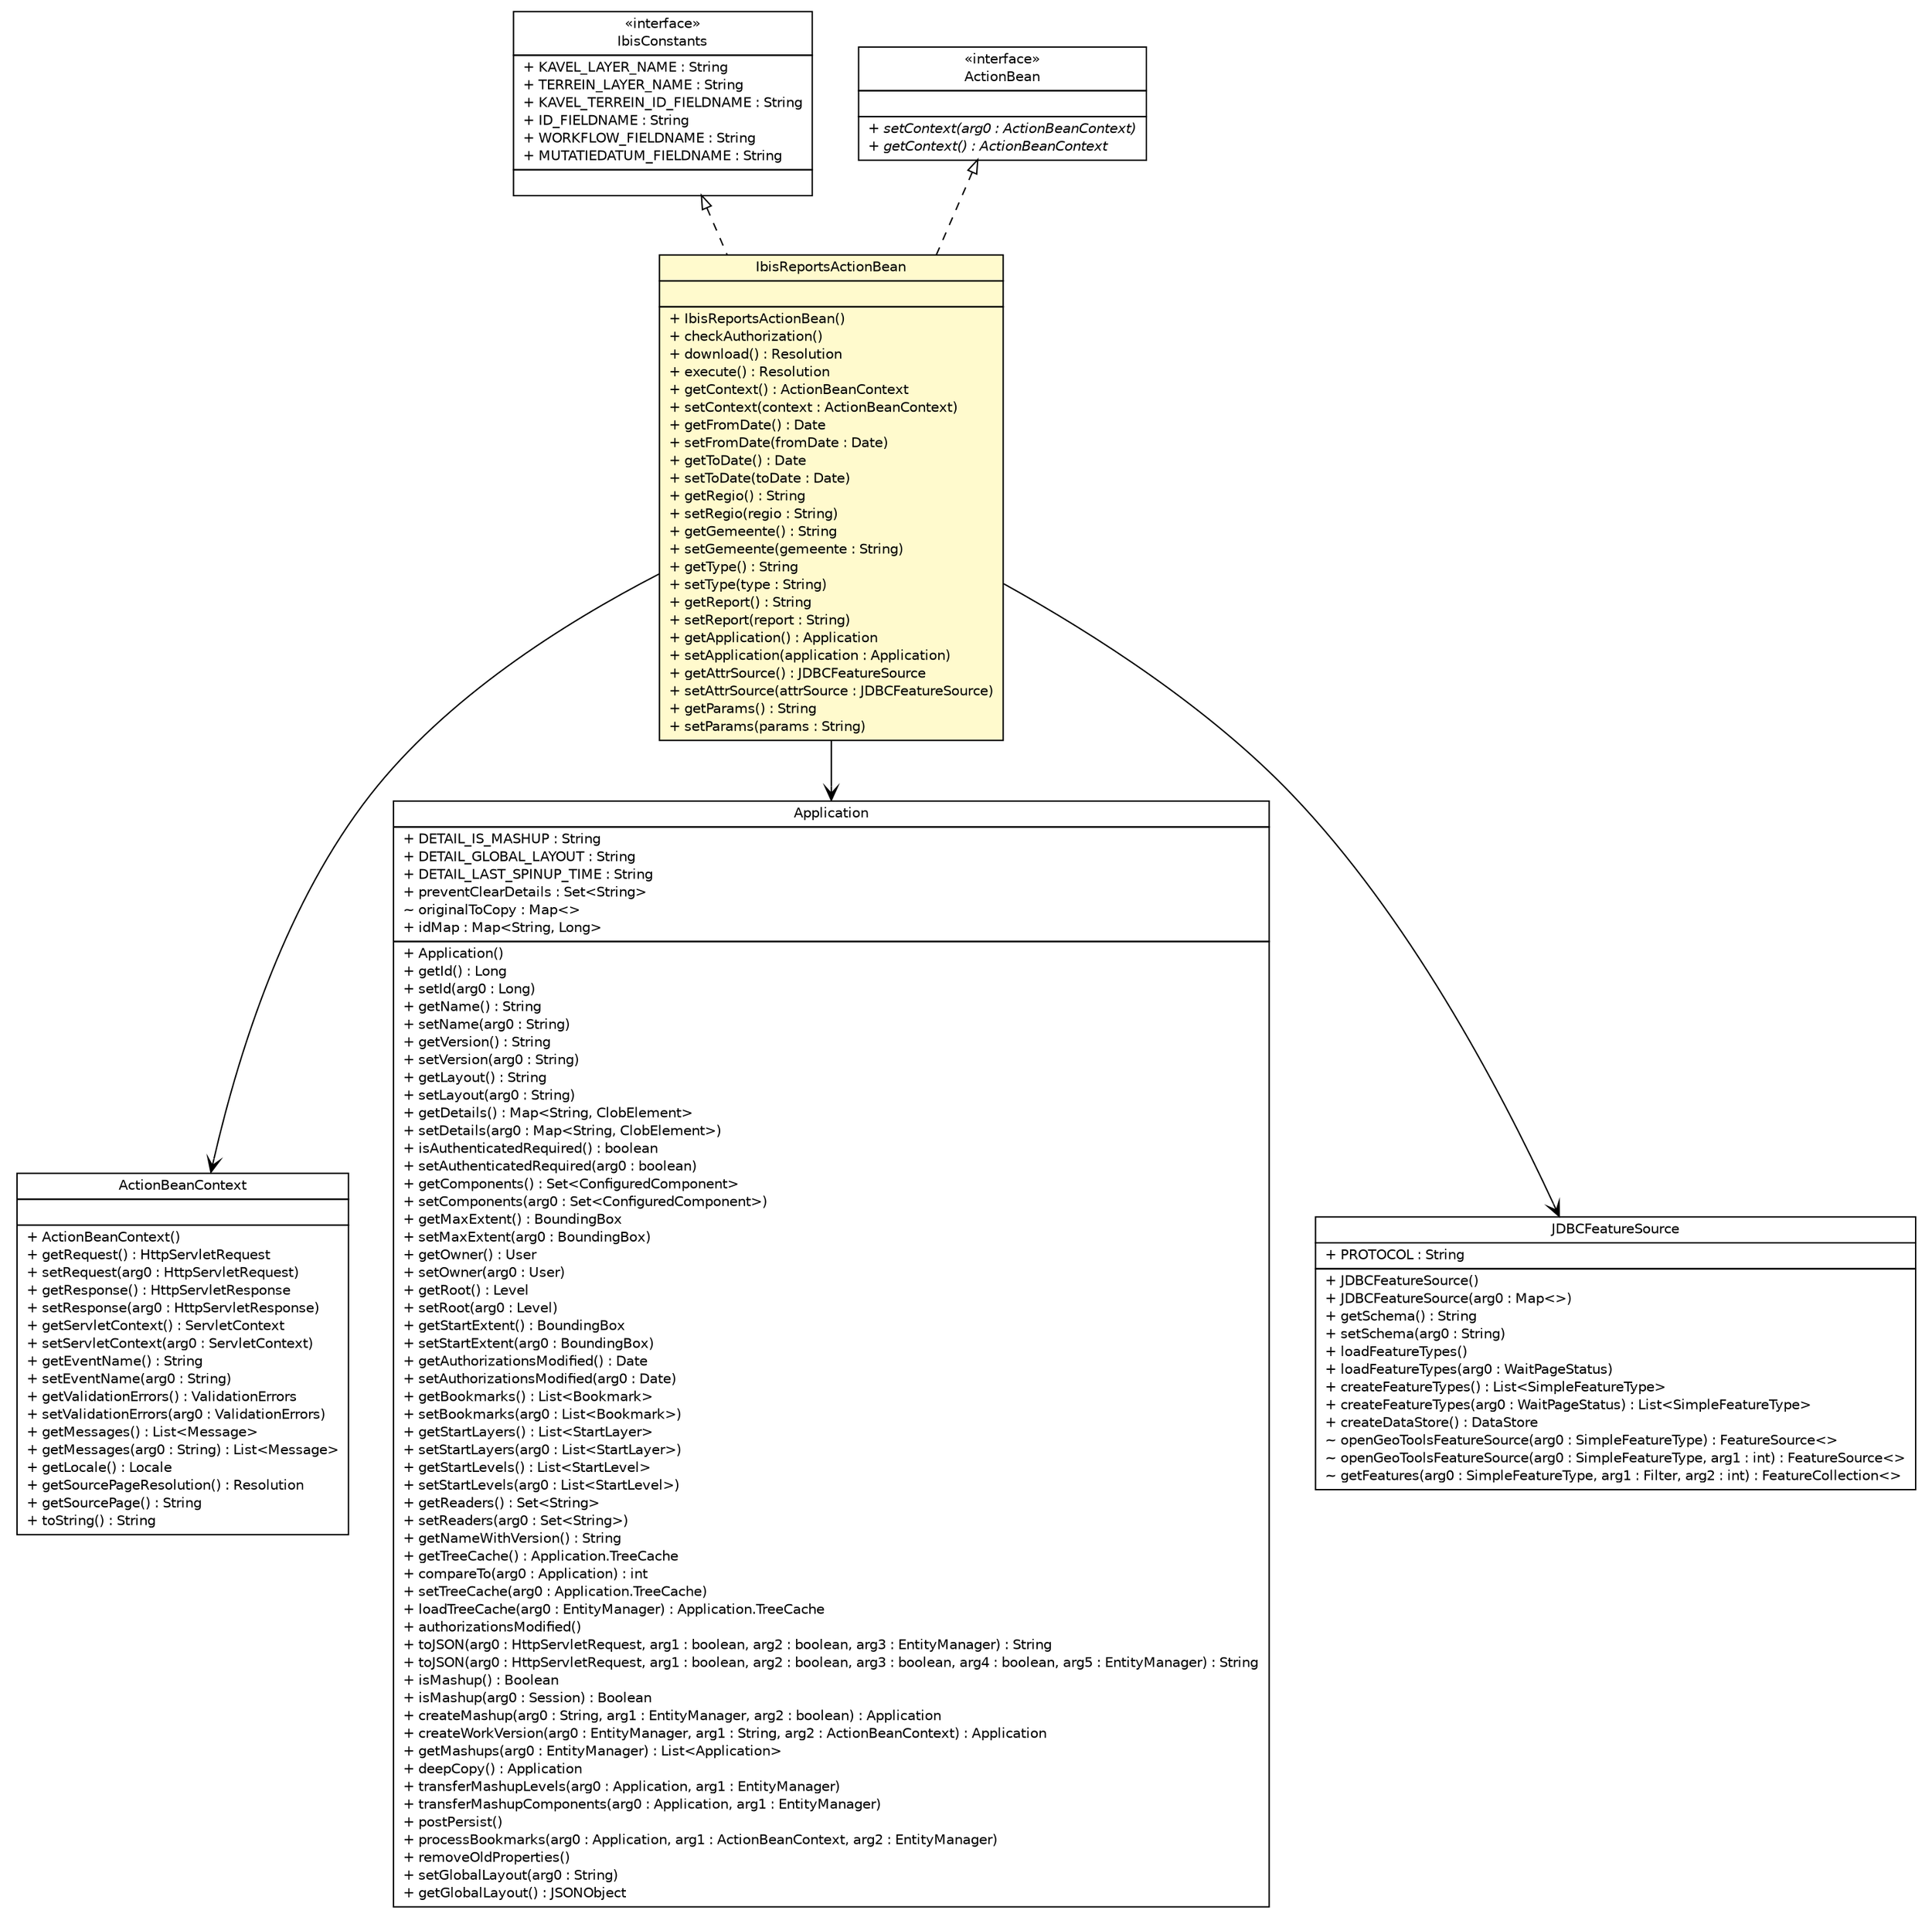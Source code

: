 #!/usr/local/bin/dot
#
# Class diagram 
# Generated by UMLGraph version R5_6-24-gf6e263 (http://www.umlgraph.org/)
#

digraph G {
	edge [fontname="Helvetica",fontsize=10,labelfontname="Helvetica",labelfontsize=10];
	node [fontname="Helvetica",fontsize=10,shape=plaintext];
	nodesep=0.25;
	ranksep=0.5;
	// nl.b3p.viewer.stripes.IbisReportsActionBean
	c253 [label=<<table title="nl.b3p.viewer.stripes.IbisReportsActionBean" border="0" cellborder="1" cellspacing="0" cellpadding="2" port="p" bgcolor="lemonChiffon" href="./IbisReportsActionBean.html">
		<tr><td><table border="0" cellspacing="0" cellpadding="1">
<tr><td align="center" balign="center"> IbisReportsActionBean </td></tr>
		</table></td></tr>
		<tr><td><table border="0" cellspacing="0" cellpadding="1">
<tr><td align="left" balign="left">  </td></tr>
		</table></td></tr>
		<tr><td><table border="0" cellspacing="0" cellpadding="1">
<tr><td align="left" balign="left"> + IbisReportsActionBean() </td></tr>
<tr><td align="left" balign="left"> + checkAuthorization() </td></tr>
<tr><td align="left" balign="left"> + download() : Resolution </td></tr>
<tr><td align="left" balign="left"> + execute() : Resolution </td></tr>
<tr><td align="left" balign="left"> + getContext() : ActionBeanContext </td></tr>
<tr><td align="left" balign="left"> + setContext(context : ActionBeanContext) </td></tr>
<tr><td align="left" balign="left"> + getFromDate() : Date </td></tr>
<tr><td align="left" balign="left"> + setFromDate(fromDate : Date) </td></tr>
<tr><td align="left" balign="left"> + getToDate() : Date </td></tr>
<tr><td align="left" balign="left"> + setToDate(toDate : Date) </td></tr>
<tr><td align="left" balign="left"> + getRegio() : String </td></tr>
<tr><td align="left" balign="left"> + setRegio(regio : String) </td></tr>
<tr><td align="left" balign="left"> + getGemeente() : String </td></tr>
<tr><td align="left" balign="left"> + setGemeente(gemeente : String) </td></tr>
<tr><td align="left" balign="left"> + getType() : String </td></tr>
<tr><td align="left" balign="left"> + setType(type : String) </td></tr>
<tr><td align="left" balign="left"> + getReport() : String </td></tr>
<tr><td align="left" balign="left"> + setReport(report : String) </td></tr>
<tr><td align="left" balign="left"> + getApplication() : Application </td></tr>
<tr><td align="left" balign="left"> + setApplication(application : Application) </td></tr>
<tr><td align="left" balign="left"> + getAttrSource() : JDBCFeatureSource </td></tr>
<tr><td align="left" balign="left"> + setAttrSource(attrSource : JDBCFeatureSource) </td></tr>
<tr><td align="left" balign="left"> + getParams() : String </td></tr>
<tr><td align="left" balign="left"> + setParams(params : String) </td></tr>
		</table></td></tr>
		</table>>, URL="./IbisReportsActionBean.html", fontname="Helvetica", fontcolor="black", fontsize=10.0];
	// nl.b3p.viewer.ibis.util.IbisConstants
	c258 [label=<<table title="nl.b3p.viewer.ibis.util.IbisConstants" border="0" cellborder="1" cellspacing="0" cellpadding="2" port="p" href="../ibis/util/IbisConstants.html">
		<tr><td><table border="0" cellspacing="0" cellpadding="1">
<tr><td align="center" balign="center"> &#171;interface&#187; </td></tr>
<tr><td align="center" balign="center"> IbisConstants </td></tr>
		</table></td></tr>
		<tr><td><table border="0" cellspacing="0" cellpadding="1">
<tr><td align="left" balign="left"> + KAVEL_LAYER_NAME : String </td></tr>
<tr><td align="left" balign="left"> + TERREIN_LAYER_NAME : String </td></tr>
<tr><td align="left" balign="left"> + KAVEL_TERREIN_ID_FIELDNAME : String </td></tr>
<tr><td align="left" balign="left"> + ID_FIELDNAME : String </td></tr>
<tr><td align="left" balign="left"> + WORKFLOW_FIELDNAME : String </td></tr>
<tr><td align="left" balign="left"> + MUTATIEDATUM_FIELDNAME : String </td></tr>
		</table></td></tr>
		<tr><td><table border="0" cellspacing="0" cellpadding="1">
<tr><td align="left" balign="left">  </td></tr>
		</table></td></tr>
		</table>>, URL="../ibis/util/IbisConstants.html", fontname="Helvetica", fontcolor="black", fontsize=10.0];
	//nl.b3p.viewer.stripes.IbisReportsActionBean implements net.sourceforge.stripes.action.ActionBean
	c260:p -> c253:p [dir=back,arrowtail=empty,style=dashed];
	//nl.b3p.viewer.stripes.IbisReportsActionBean implements nl.b3p.viewer.ibis.util.IbisConstants
	c258:p -> c253:p [dir=back,arrowtail=empty,style=dashed];
	// nl.b3p.viewer.stripes.IbisReportsActionBean NAVASSOC net.sourceforge.stripes.action.ActionBeanContext
	c253:p -> c261:p [taillabel="", label="", headlabel="", fontname="Helvetica", fontcolor="black", fontsize=10.0, color="black", arrowhead=open];
	// nl.b3p.viewer.stripes.IbisReportsActionBean NAVASSOC nl.b3p.viewer.config.app.Application
	c253:p -> c262:p [taillabel="", label="", headlabel="", fontname="Helvetica", fontcolor="black", fontsize=10.0, color="black", arrowhead=open];
	// nl.b3p.viewer.stripes.IbisReportsActionBean NAVASSOC nl.b3p.viewer.config.services.JDBCFeatureSource
	c253:p -> c263:p [taillabel="", label="", headlabel="", fontname="Helvetica", fontcolor="black", fontsize=10.0, color="black", arrowhead=open];
	// net.sourceforge.stripes.action.ActionBeanContext
	c261 [label=<<table title="net.sourceforge.stripes.action.ActionBeanContext" border="0" cellborder="1" cellspacing="0" cellpadding="2" port="p">
		<tr><td><table border="0" cellspacing="0" cellpadding="1">
<tr><td align="center" balign="center"> ActionBeanContext </td></tr>
		</table></td></tr>
		<tr><td><table border="0" cellspacing="0" cellpadding="1">
<tr><td align="left" balign="left">  </td></tr>
		</table></td></tr>
		<tr><td><table border="0" cellspacing="0" cellpadding="1">
<tr><td align="left" balign="left"> + ActionBeanContext() </td></tr>
<tr><td align="left" balign="left"> + getRequest() : HttpServletRequest </td></tr>
<tr><td align="left" balign="left"> + setRequest(arg0 : HttpServletRequest) </td></tr>
<tr><td align="left" balign="left"> + getResponse() : HttpServletResponse </td></tr>
<tr><td align="left" balign="left"> + setResponse(arg0 : HttpServletResponse) </td></tr>
<tr><td align="left" balign="left"> + getServletContext() : ServletContext </td></tr>
<tr><td align="left" balign="left"> + setServletContext(arg0 : ServletContext) </td></tr>
<tr><td align="left" balign="left"> + getEventName() : String </td></tr>
<tr><td align="left" balign="left"> + setEventName(arg0 : String) </td></tr>
<tr><td align="left" balign="left"> + getValidationErrors() : ValidationErrors </td></tr>
<tr><td align="left" balign="left"> + setValidationErrors(arg0 : ValidationErrors) </td></tr>
<tr><td align="left" balign="left"> + getMessages() : List&lt;Message&gt; </td></tr>
<tr><td align="left" balign="left"> + getMessages(arg0 : String) : List&lt;Message&gt; </td></tr>
<tr><td align="left" balign="left"> + getLocale() : Locale </td></tr>
<tr><td align="left" balign="left"> + getSourcePageResolution() : Resolution </td></tr>
<tr><td align="left" balign="left"> + getSourcePage() : String </td></tr>
<tr><td align="left" balign="left"> + toString() : String </td></tr>
		</table></td></tr>
		</table>>, URL="null", fontname="Helvetica", fontcolor="black", fontsize=10.0];
	// net.sourceforge.stripes.action.ActionBean
	c260 [label=<<table title="net.sourceforge.stripes.action.ActionBean" border="0" cellborder="1" cellspacing="0" cellpadding="2" port="p">
		<tr><td><table border="0" cellspacing="0" cellpadding="1">
<tr><td align="center" balign="center"> &#171;interface&#187; </td></tr>
<tr><td align="center" balign="center"> ActionBean </td></tr>
		</table></td></tr>
		<tr><td><table border="0" cellspacing="0" cellpadding="1">
<tr><td align="left" balign="left">  </td></tr>
		</table></td></tr>
		<tr><td><table border="0" cellspacing="0" cellpadding="1">
<tr><td align="left" balign="left"><font face="Helvetica-Oblique" point-size="10.0"> + setContext(arg0 : ActionBeanContext) </font></td></tr>
<tr><td align="left" balign="left"><font face="Helvetica-Oblique" point-size="10.0"> + getContext() : ActionBeanContext </font></td></tr>
		</table></td></tr>
		</table>>, URL="null", fontname="Helvetica", fontcolor="black", fontsize=10.0];
	// nl.b3p.viewer.config.services.JDBCFeatureSource
	c263 [label=<<table title="nl.b3p.viewer.config.services.JDBCFeatureSource" border="0" cellborder="1" cellspacing="0" cellpadding="2" port="p">
		<tr><td><table border="0" cellspacing="0" cellpadding="1">
<tr><td align="center" balign="center"> JDBCFeatureSource </td></tr>
		</table></td></tr>
		<tr><td><table border="0" cellspacing="0" cellpadding="1">
<tr><td align="left" balign="left"> + PROTOCOL : String </td></tr>
		</table></td></tr>
		<tr><td><table border="0" cellspacing="0" cellpadding="1">
<tr><td align="left" balign="left"> + JDBCFeatureSource() </td></tr>
<tr><td align="left" balign="left"> + JDBCFeatureSource(arg0 : Map&lt;&gt;) </td></tr>
<tr><td align="left" balign="left"> + getSchema() : String </td></tr>
<tr><td align="left" balign="left"> + setSchema(arg0 : String) </td></tr>
<tr><td align="left" balign="left"> + loadFeatureTypes() </td></tr>
<tr><td align="left" balign="left"> + loadFeatureTypes(arg0 : WaitPageStatus) </td></tr>
<tr><td align="left" balign="left"> + createFeatureTypes() : List&lt;SimpleFeatureType&gt; </td></tr>
<tr><td align="left" balign="left"> + createFeatureTypes(arg0 : WaitPageStatus) : List&lt;SimpleFeatureType&gt; </td></tr>
<tr><td align="left" balign="left"> + createDataStore() : DataStore </td></tr>
<tr><td align="left" balign="left"> ~ openGeoToolsFeatureSource(arg0 : SimpleFeatureType) : FeatureSource&lt;&gt; </td></tr>
<tr><td align="left" balign="left"> ~ openGeoToolsFeatureSource(arg0 : SimpleFeatureType, arg1 : int) : FeatureSource&lt;&gt; </td></tr>
<tr><td align="left" balign="left"> ~ getFeatures(arg0 : SimpleFeatureType, arg1 : Filter, arg2 : int) : FeatureCollection&lt;&gt; </td></tr>
		</table></td></tr>
		</table>>, URL="null", fontname="Helvetica", fontcolor="black", fontsize=10.0];
	// nl.b3p.viewer.config.app.Application
	c262 [label=<<table title="nl.b3p.viewer.config.app.Application" border="0" cellborder="1" cellspacing="0" cellpadding="2" port="p">
		<tr><td><table border="0" cellspacing="0" cellpadding="1">
<tr><td align="center" balign="center"> Application </td></tr>
		</table></td></tr>
		<tr><td><table border="0" cellspacing="0" cellpadding="1">
<tr><td align="left" balign="left"> + DETAIL_IS_MASHUP : String </td></tr>
<tr><td align="left" balign="left"> + DETAIL_GLOBAL_LAYOUT : String </td></tr>
<tr><td align="left" balign="left"> + DETAIL_LAST_SPINUP_TIME : String </td></tr>
<tr><td align="left" balign="left"> + preventClearDetails : Set&lt;String&gt; </td></tr>
<tr><td align="left" balign="left"> ~ originalToCopy : Map&lt;&gt; </td></tr>
<tr><td align="left" balign="left"> + idMap : Map&lt;String, Long&gt; </td></tr>
		</table></td></tr>
		<tr><td><table border="0" cellspacing="0" cellpadding="1">
<tr><td align="left" balign="left"> + Application() </td></tr>
<tr><td align="left" balign="left"> + getId() : Long </td></tr>
<tr><td align="left" balign="left"> + setId(arg0 : Long) </td></tr>
<tr><td align="left" balign="left"> + getName() : String </td></tr>
<tr><td align="left" balign="left"> + setName(arg0 : String) </td></tr>
<tr><td align="left" balign="left"> + getVersion() : String </td></tr>
<tr><td align="left" balign="left"> + setVersion(arg0 : String) </td></tr>
<tr><td align="left" balign="left"> + getLayout() : String </td></tr>
<tr><td align="left" balign="left"> + setLayout(arg0 : String) </td></tr>
<tr><td align="left" balign="left"> + getDetails() : Map&lt;String, ClobElement&gt; </td></tr>
<tr><td align="left" balign="left"> + setDetails(arg0 : Map&lt;String, ClobElement&gt;) </td></tr>
<tr><td align="left" balign="left"> + isAuthenticatedRequired() : boolean </td></tr>
<tr><td align="left" balign="left"> + setAuthenticatedRequired(arg0 : boolean) </td></tr>
<tr><td align="left" balign="left"> + getComponents() : Set&lt;ConfiguredComponent&gt; </td></tr>
<tr><td align="left" balign="left"> + setComponents(arg0 : Set&lt;ConfiguredComponent&gt;) </td></tr>
<tr><td align="left" balign="left"> + getMaxExtent() : BoundingBox </td></tr>
<tr><td align="left" balign="left"> + setMaxExtent(arg0 : BoundingBox) </td></tr>
<tr><td align="left" balign="left"> + getOwner() : User </td></tr>
<tr><td align="left" balign="left"> + setOwner(arg0 : User) </td></tr>
<tr><td align="left" balign="left"> + getRoot() : Level </td></tr>
<tr><td align="left" balign="left"> + setRoot(arg0 : Level) </td></tr>
<tr><td align="left" balign="left"> + getStartExtent() : BoundingBox </td></tr>
<tr><td align="left" balign="left"> + setStartExtent(arg0 : BoundingBox) </td></tr>
<tr><td align="left" balign="left"> + getAuthorizationsModified() : Date </td></tr>
<tr><td align="left" balign="left"> + setAuthorizationsModified(arg0 : Date) </td></tr>
<tr><td align="left" balign="left"> + getBookmarks() : List&lt;Bookmark&gt; </td></tr>
<tr><td align="left" balign="left"> + setBookmarks(arg0 : List&lt;Bookmark&gt;) </td></tr>
<tr><td align="left" balign="left"> + getStartLayers() : List&lt;StartLayer&gt; </td></tr>
<tr><td align="left" balign="left"> + setStartLayers(arg0 : List&lt;StartLayer&gt;) </td></tr>
<tr><td align="left" balign="left"> + getStartLevels() : List&lt;StartLevel&gt; </td></tr>
<tr><td align="left" balign="left"> + setStartLevels(arg0 : List&lt;StartLevel&gt;) </td></tr>
<tr><td align="left" balign="left"> + getReaders() : Set&lt;String&gt; </td></tr>
<tr><td align="left" balign="left"> + setReaders(arg0 : Set&lt;String&gt;) </td></tr>
<tr><td align="left" balign="left"> + getNameWithVersion() : String </td></tr>
<tr><td align="left" balign="left"> + getTreeCache() : Application.TreeCache </td></tr>
<tr><td align="left" balign="left"> + compareTo(arg0 : Application) : int </td></tr>
<tr><td align="left" balign="left"> + setTreeCache(arg0 : Application.TreeCache) </td></tr>
<tr><td align="left" balign="left"> + loadTreeCache(arg0 : EntityManager) : Application.TreeCache </td></tr>
<tr><td align="left" balign="left"> + authorizationsModified() </td></tr>
<tr><td align="left" balign="left"> + toJSON(arg0 : HttpServletRequest, arg1 : boolean, arg2 : boolean, arg3 : EntityManager) : String </td></tr>
<tr><td align="left" balign="left"> + toJSON(arg0 : HttpServletRequest, arg1 : boolean, arg2 : boolean, arg3 : boolean, arg4 : boolean, arg5 : EntityManager) : String </td></tr>
<tr><td align="left" balign="left"> + isMashup() : Boolean </td></tr>
<tr><td align="left" balign="left"> + isMashup(arg0 : Session) : Boolean </td></tr>
<tr><td align="left" balign="left"> + createMashup(arg0 : String, arg1 : EntityManager, arg2 : boolean) : Application </td></tr>
<tr><td align="left" balign="left"> + createWorkVersion(arg0 : EntityManager, arg1 : String, arg2 : ActionBeanContext) : Application </td></tr>
<tr><td align="left" balign="left"> + getMashups(arg0 : EntityManager) : List&lt;Application&gt; </td></tr>
<tr><td align="left" balign="left"> + deepCopy() : Application </td></tr>
<tr><td align="left" balign="left"> + transferMashupLevels(arg0 : Application, arg1 : EntityManager) </td></tr>
<tr><td align="left" balign="left"> + transferMashupComponents(arg0 : Application, arg1 : EntityManager) </td></tr>
<tr><td align="left" balign="left"> + postPersist() </td></tr>
<tr><td align="left" balign="left"> + processBookmarks(arg0 : Application, arg1 : ActionBeanContext, arg2 : EntityManager) </td></tr>
<tr><td align="left" balign="left"> + removeOldProperties() </td></tr>
<tr><td align="left" balign="left"> + setGlobalLayout(arg0 : String) </td></tr>
<tr><td align="left" balign="left"> + getGlobalLayout() : JSONObject </td></tr>
		</table></td></tr>
		</table>>, URL="null", fontname="Helvetica", fontcolor="black", fontsize=10.0];
}

